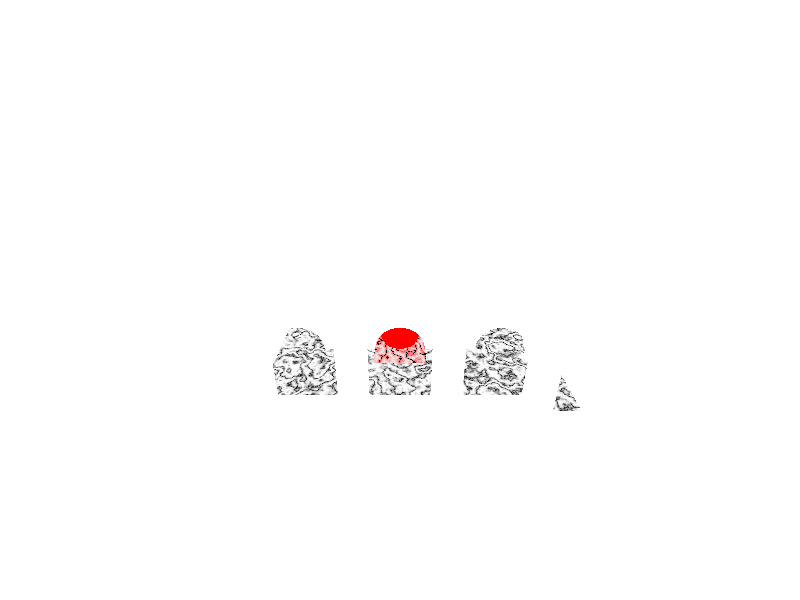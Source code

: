/*
Author: Kala Arentz
Created: December 7, 2017
Resources: http://www.povray.org/documentation/view/3.6.2/425/
           http://www.imagico.de/pov/water/index.php (used the whole tutorial)
           http://www.f-lohmueller.de/pov_tut/tex/tex_755e.htm
           http://xahlee.info/3d/povray-glassy.html
*/

#include "colors.inc"
#include "rad_def.inc"
#include "functions.inc"
#include "textures.inc"
#include "glass.inc"

background {color White}

 global_settings {
    photons {
      count 20000
      spacing 0.005
    }
    radiosity {
      pretrace_start 0.04
      pretrace_end   0.01
      count 400

      nearest_count 10
      error_bound 0.5
      recursion_limit 3

      low_error_factor 0.5
      gray_threshold 0.0
      minimum_reuse 0.015
      brightness 0.3

      adc_bailout 0.01/2
    }
  }

#declare posX = function(u) { 15 * cos(u*2*pi) }
#declare posY = function(u) { 15 * sin(u*2*pi) }
#declare posZ = function(u) { 15 * cos(u*pi) }

#declare pos = function {
  spline {
    natural_spline
    -0.1 <1,10,10>
    0.0 <0,10,10>
    0.2 <-10,10,7>
    0.4 <-10,0,4>
    0.9 <-4,-4,2>
    1.0 <-4,-2,2>
    1.1 <-4,-2,2>
  }
}

camera {
  //location <-14,-20,20>
  //location <-1,-2,2>
  //location <-10,-15,10>
  location pos(clock)
  sky <0,0,1>
  right -x * image_width/image_height
  look_at <0,-3,3>
  angle 90
}

#declare Finish = finish { ambient 0 diffuse 0.75 }

/*
sphere_sweep {
  b_spline
  11
  #for (i,0,1,0.1)
    pos(i) 0.05
  #end
  texture {
    pigment {color rgb <0,0,0.7> }
    finish { ambient 0 diffuse 0.9 phong 0.5}
  }
}
*/


light_source { <150 * cos(clock*pi),0,150 * sin(clock*pi)> color White
  rotate <-45,0,0>
}

plane { z 0
  texture {
    pigment{ color SteelBlue}
    finish { Finish }
  }
}

plane { z .40
  texture {
    pigment {
      color rgbt <1, 1, 1, 1>
    }
    finish {
      ambient 0.0
      diffuse 0.0

      reflection {
        0.0, 1.0
        fresnel on
      }

      specular 0.8
      roughness 0.003
    }
    normal {
      function {
        f_ridged_mf(x, y, z, 0.1, 3.0, 7, 0.7, 0.7, 2)
      } 0.8
      scale 0.13
    }
  }
  interior {
    ior 1.3
  }
  photons{
    target
    reflection on
    refraction on
  }
}


#declare Arch =
union {
  box { <-1.1,-0.2,0> <1.1,0.2,3> }
  cylinder { <0,-0.2,3> <0,0.2,3> 0.75}
}

// marble floors
box { <5,0 ,-1> <-6,-8,.5>
  texture {
    pigment { agate scale 1  rotate <0,0,0>
         color_map{ [0.0 color rgb <1,1,1>]
                    [0.5 color rgb <0,0,0>]
                    [1.0 color rgb <1,1,1>]
                  }// end of color_map
          }
    finish {Finish}
  }
}

box { <5.75,.5,-1> <-7,-8.5,.2>
  texture {
    pigment { agate scale 1  rotate <0,0,0>
       color_map{ [0.0 color rgb <1,1,1>]
                  [0.5 color rgb <0,0,0>]
                  [1.0 color rgb <1,1,1>]
                }// end of color_map
        }
    finish {Finish}
  }
}

// wall to left
difference {
  box { <-5,-0.1,0>, <5,0.1,4> }

  #for (i, -3, 3, 3 )
    sphere { <i, 0, 3>, .75 }
  #end

  box { <2,-.2,1> <4,.2,3>}
  box { <-1, -.2, 1> <1, .2, 3> }
  box { <-4, -.2, 1> <-2, .2, 3> }

  texture {
    pigment {color White}
    finish { Finish }
  }
}


//front view
difference {
  box { <-4, -0.1,0> <4,0.1,4> }
  #for (i,-2.5,2.5,2.5)
  object {
    Arch
    translate <i,0,0>
  }
  #end
  texture {
    pigment {color White}
    finish { Finish }
  }
  rotate <0,0,90>
  translate <-5,-4,0>
}

// right
difference {
  box { <-5,-0.1,0> <5,0.1,4>}

  #for (i, -3, 3, 3 )
    sphere { <i, 0, 3>, .75 }
  #end

  box {<2,-.2,1> <4 ,.2, 3>}
  box {<-1,-.2,1> <1 ,.2, 3>}
  box {<-4,-.2,1> <-2 ,.2, 3>}

  texture {
    pigment {color White}
    finish { Finish }
  }
  translate <0,-8,0>
}

// back wall
difference {
  box { <-4,-0.1,0> <4,0.1,4>}

  sphere { <0,0,3>, .75}
  box { <-1,-.2,1> <1,.2,3>}
  texture {
    pigment {color White}
    finish { Finish }
  }
  rotate <0,0,90>
  translate <5,-4,0>
}


difference {
  box { <-5,-4,0> <5,4,0.2>
    translate <0,-4,4>
  }
  sphere { <0,-4,4> 3 }
  texture {
    pigment {color White}
    finish { Finish }
  }
}

difference {
  sphere { <0,0,0> 3.1 }
  sphere { <0,0,0> 3 }
  box { <-3.5,-3.5,-3.5> <3.5,3.5,0> }
  intersection {
    sphere { <0,0,3> 3 }
    union {
      #for (i,-6,6,1)
        #for (j -6,6,1)
          box { <-0.2,-0.2,-4> <0.2,0.2,4>
            translate <i/2.0,j/2.0,0>
          }
        #end
      #end
    }
  }
  texture {
    pigment {color White}
    finish { Finish }
  }
  translate <0,-4,4>
}

// glass sphere
sphere {
  <0,-3.75,1.2> .8
  texture{
    pigment {color Red transmit .9 }
      finish{phong .8}
  }
  interior {ior 2.5}

}

// base of the prism
box {
  <1,-2.5,.5> <-1,-5,.75>
  texture {
    pigment{ marble scale 0.5 turbulence 1.15 }
    finish {Finish}
  }
}
